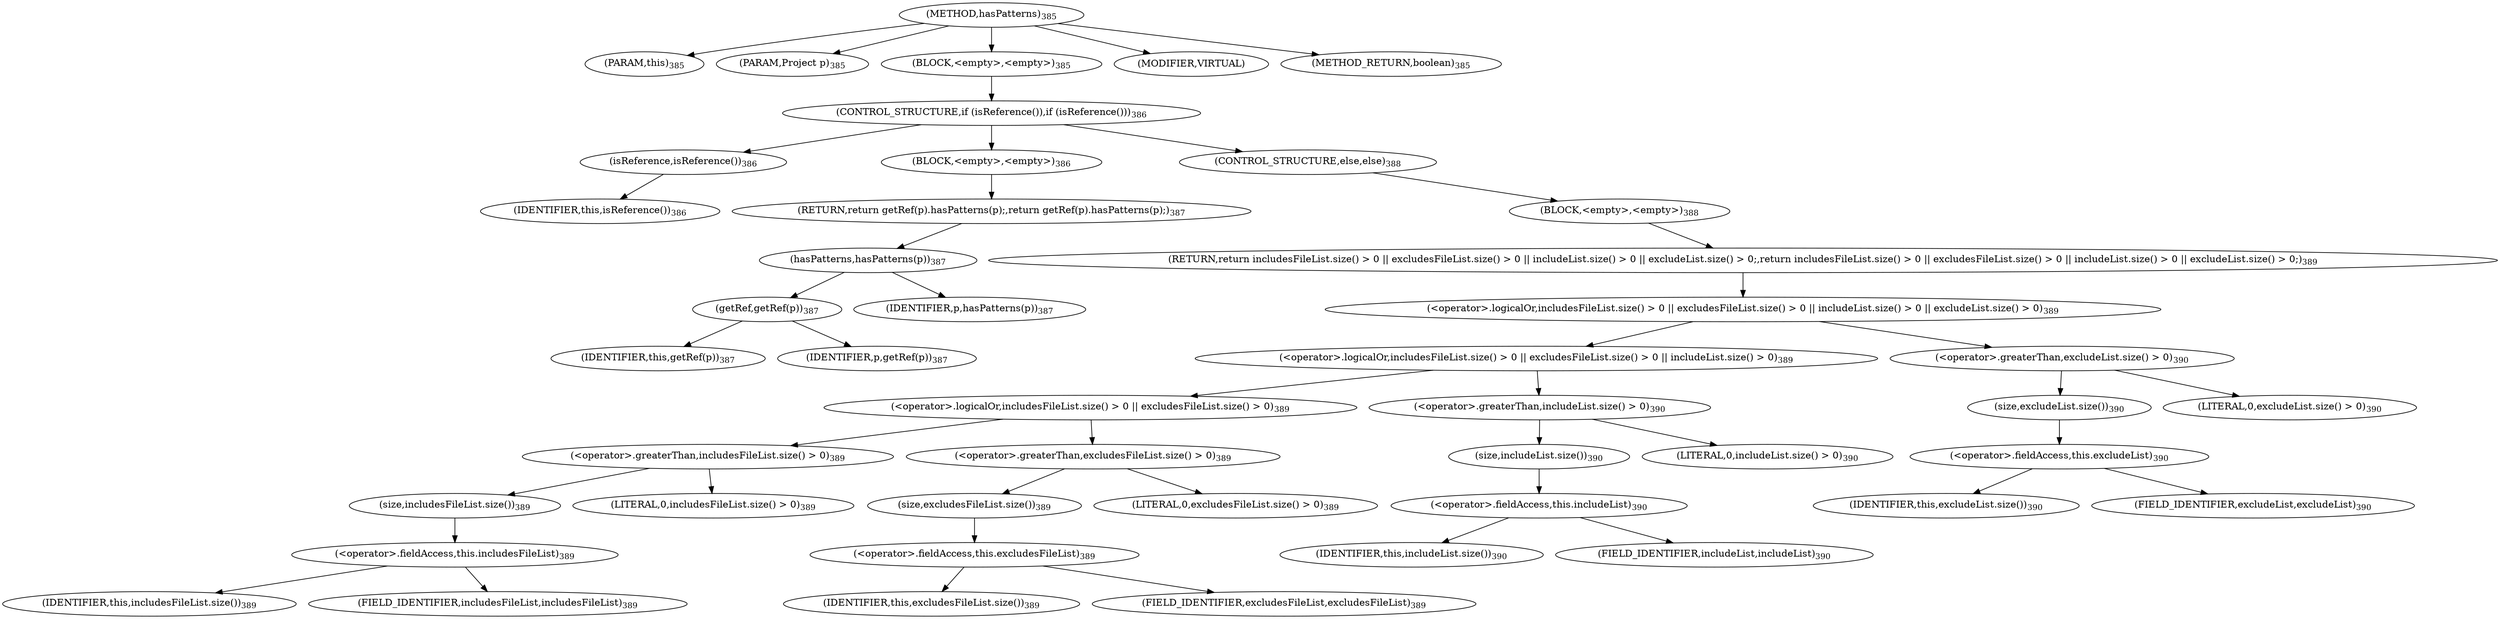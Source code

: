 digraph "hasPatterns" {  
"847" [label = <(METHOD,hasPatterns)<SUB>385</SUB>> ]
"96" [label = <(PARAM,this)<SUB>385</SUB>> ]
"848" [label = <(PARAM,Project p)<SUB>385</SUB>> ]
"849" [label = <(BLOCK,&lt;empty&gt;,&lt;empty&gt;)<SUB>385</SUB>> ]
"850" [label = <(CONTROL_STRUCTURE,if (isReference()),if (isReference()))<SUB>386</SUB>> ]
"851" [label = <(isReference,isReference())<SUB>386</SUB>> ]
"95" [label = <(IDENTIFIER,this,isReference())<SUB>386</SUB>> ]
"852" [label = <(BLOCK,&lt;empty&gt;,&lt;empty&gt;)<SUB>386</SUB>> ]
"853" [label = <(RETURN,return getRef(p).hasPatterns(p);,return getRef(p).hasPatterns(p);)<SUB>387</SUB>> ]
"854" [label = <(hasPatterns,hasPatterns(p))<SUB>387</SUB>> ]
"855" [label = <(getRef,getRef(p))<SUB>387</SUB>> ]
"97" [label = <(IDENTIFIER,this,getRef(p))<SUB>387</SUB>> ]
"856" [label = <(IDENTIFIER,p,getRef(p))<SUB>387</SUB>> ]
"857" [label = <(IDENTIFIER,p,hasPatterns(p))<SUB>387</SUB>> ]
"858" [label = <(CONTROL_STRUCTURE,else,else)<SUB>388</SUB>> ]
"859" [label = <(BLOCK,&lt;empty&gt;,&lt;empty&gt;)<SUB>388</SUB>> ]
"860" [label = <(RETURN,return includesFileList.size() &gt; 0 || excludesFileList.size() &gt; 0 || includeList.size() &gt; 0 || excludeList.size() &gt; 0;,return includesFileList.size() &gt; 0 || excludesFileList.size() &gt; 0 || includeList.size() &gt; 0 || excludeList.size() &gt; 0;)<SUB>389</SUB>> ]
"861" [label = <(&lt;operator&gt;.logicalOr,includesFileList.size() &gt; 0 || excludesFileList.size() &gt; 0 || includeList.size() &gt; 0 || excludeList.size() &gt; 0)<SUB>389</SUB>> ]
"862" [label = <(&lt;operator&gt;.logicalOr,includesFileList.size() &gt; 0 || excludesFileList.size() &gt; 0 || includeList.size() &gt; 0)<SUB>389</SUB>> ]
"863" [label = <(&lt;operator&gt;.logicalOr,includesFileList.size() &gt; 0 || excludesFileList.size() &gt; 0)<SUB>389</SUB>> ]
"864" [label = <(&lt;operator&gt;.greaterThan,includesFileList.size() &gt; 0)<SUB>389</SUB>> ]
"865" [label = <(size,includesFileList.size())<SUB>389</SUB>> ]
"866" [label = <(&lt;operator&gt;.fieldAccess,this.includesFileList)<SUB>389</SUB>> ]
"867" [label = <(IDENTIFIER,this,includesFileList.size())<SUB>389</SUB>> ]
"868" [label = <(FIELD_IDENTIFIER,includesFileList,includesFileList)<SUB>389</SUB>> ]
"869" [label = <(LITERAL,0,includesFileList.size() &gt; 0)<SUB>389</SUB>> ]
"870" [label = <(&lt;operator&gt;.greaterThan,excludesFileList.size() &gt; 0)<SUB>389</SUB>> ]
"871" [label = <(size,excludesFileList.size())<SUB>389</SUB>> ]
"872" [label = <(&lt;operator&gt;.fieldAccess,this.excludesFileList)<SUB>389</SUB>> ]
"873" [label = <(IDENTIFIER,this,excludesFileList.size())<SUB>389</SUB>> ]
"874" [label = <(FIELD_IDENTIFIER,excludesFileList,excludesFileList)<SUB>389</SUB>> ]
"875" [label = <(LITERAL,0,excludesFileList.size() &gt; 0)<SUB>389</SUB>> ]
"876" [label = <(&lt;operator&gt;.greaterThan,includeList.size() &gt; 0)<SUB>390</SUB>> ]
"877" [label = <(size,includeList.size())<SUB>390</SUB>> ]
"878" [label = <(&lt;operator&gt;.fieldAccess,this.includeList)<SUB>390</SUB>> ]
"879" [label = <(IDENTIFIER,this,includeList.size())<SUB>390</SUB>> ]
"880" [label = <(FIELD_IDENTIFIER,includeList,includeList)<SUB>390</SUB>> ]
"881" [label = <(LITERAL,0,includeList.size() &gt; 0)<SUB>390</SUB>> ]
"882" [label = <(&lt;operator&gt;.greaterThan,excludeList.size() &gt; 0)<SUB>390</SUB>> ]
"883" [label = <(size,excludeList.size())<SUB>390</SUB>> ]
"884" [label = <(&lt;operator&gt;.fieldAccess,this.excludeList)<SUB>390</SUB>> ]
"885" [label = <(IDENTIFIER,this,excludeList.size())<SUB>390</SUB>> ]
"886" [label = <(FIELD_IDENTIFIER,excludeList,excludeList)<SUB>390</SUB>> ]
"887" [label = <(LITERAL,0,excludeList.size() &gt; 0)<SUB>390</SUB>> ]
"888" [label = <(MODIFIER,VIRTUAL)> ]
"889" [label = <(METHOD_RETURN,boolean)<SUB>385</SUB>> ]
  "847" -> "96" 
  "847" -> "848" 
  "847" -> "849" 
  "847" -> "888" 
  "847" -> "889" 
  "849" -> "850" 
  "850" -> "851" 
  "850" -> "852" 
  "850" -> "858" 
  "851" -> "95" 
  "852" -> "853" 
  "853" -> "854" 
  "854" -> "855" 
  "854" -> "857" 
  "855" -> "97" 
  "855" -> "856" 
  "858" -> "859" 
  "859" -> "860" 
  "860" -> "861" 
  "861" -> "862" 
  "861" -> "882" 
  "862" -> "863" 
  "862" -> "876" 
  "863" -> "864" 
  "863" -> "870" 
  "864" -> "865" 
  "864" -> "869" 
  "865" -> "866" 
  "866" -> "867" 
  "866" -> "868" 
  "870" -> "871" 
  "870" -> "875" 
  "871" -> "872" 
  "872" -> "873" 
  "872" -> "874" 
  "876" -> "877" 
  "876" -> "881" 
  "877" -> "878" 
  "878" -> "879" 
  "878" -> "880" 
  "882" -> "883" 
  "882" -> "887" 
  "883" -> "884" 
  "884" -> "885" 
  "884" -> "886" 
}

